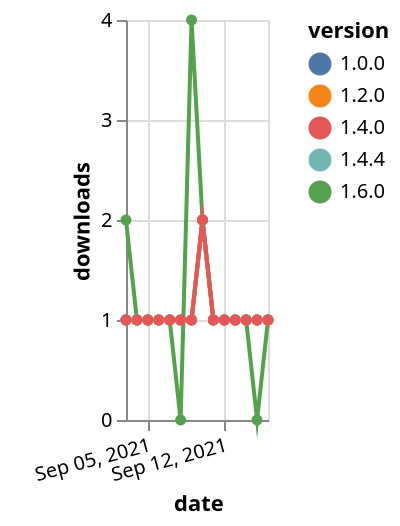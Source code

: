 {"$schema": "https://vega.github.io/schema/vega-lite/v5.json", "description": "A simple bar chart with embedded data.", "data": {"values": [{"date": "2021-09-03", "total": 128, "delta": 2, "version": "1.6.0"}, {"date": "2021-09-04", "total": 129, "delta": 1, "version": "1.6.0"}, {"date": "2021-09-05", "total": 130, "delta": 1, "version": "1.6.0"}, {"date": "2021-09-06", "total": 131, "delta": 1, "version": "1.6.0"}, {"date": "2021-09-07", "total": 132, "delta": 1, "version": "1.6.0"}, {"date": "2021-09-08", "total": 132, "delta": 0, "version": "1.6.0"}, {"date": "2021-09-09", "total": 136, "delta": 4, "version": "1.6.0"}, {"date": "2021-09-10", "total": 138, "delta": 2, "version": "1.6.0"}, {"date": "2021-09-11", "total": 139, "delta": 1, "version": "1.6.0"}, {"date": "2021-09-12", "total": 140, "delta": 1, "version": "1.6.0"}, {"date": "2021-09-13", "total": 141, "delta": 1, "version": "1.6.0"}, {"date": "2021-09-14", "total": 142, "delta": 1, "version": "1.6.0"}, {"date": "2021-09-15", "total": 142, "delta": 0, "version": "1.6.0"}, {"date": "2021-09-16", "total": 143, "delta": 1, "version": "1.6.0"}, {"date": "2021-09-03", "total": 138, "delta": 1, "version": "1.4.4"}, {"date": "2021-09-04", "total": 139, "delta": 1, "version": "1.4.4"}, {"date": "2021-09-05", "total": 140, "delta": 1, "version": "1.4.4"}, {"date": "2021-09-06", "total": 141, "delta": 1, "version": "1.4.4"}, {"date": "2021-09-07", "total": 142, "delta": 1, "version": "1.4.4"}, {"date": "2021-09-08", "total": 143, "delta": 1, "version": "1.4.4"}, {"date": "2021-09-09", "total": 144, "delta": 1, "version": "1.4.4"}, {"date": "2021-09-10", "total": 146, "delta": 2, "version": "1.4.4"}, {"date": "2021-09-11", "total": 147, "delta": 1, "version": "1.4.4"}, {"date": "2021-09-12", "total": 148, "delta": 1, "version": "1.4.4"}, {"date": "2021-09-13", "total": 149, "delta": 1, "version": "1.4.4"}, {"date": "2021-09-14", "total": 150, "delta": 1, "version": "1.4.4"}, {"date": "2021-09-15", "total": 151, "delta": 1, "version": "1.4.4"}, {"date": "2021-09-16", "total": 152, "delta": 1, "version": "1.4.4"}, {"date": "2021-09-03", "total": 194, "delta": 1, "version": "1.0.0"}, {"date": "2021-09-04", "total": 195, "delta": 1, "version": "1.0.0"}, {"date": "2021-09-05", "total": 196, "delta": 1, "version": "1.0.0"}, {"date": "2021-09-06", "total": 197, "delta": 1, "version": "1.0.0"}, {"date": "2021-09-07", "total": 198, "delta": 1, "version": "1.0.0"}, {"date": "2021-09-08", "total": 199, "delta": 1, "version": "1.0.0"}, {"date": "2021-09-09", "total": 200, "delta": 1, "version": "1.0.0"}, {"date": "2021-09-10", "total": 202, "delta": 2, "version": "1.0.0"}, {"date": "2021-09-11", "total": 203, "delta": 1, "version": "1.0.0"}, {"date": "2021-09-12", "total": 204, "delta": 1, "version": "1.0.0"}, {"date": "2021-09-13", "total": 205, "delta": 1, "version": "1.0.0"}, {"date": "2021-09-14", "total": 206, "delta": 1, "version": "1.0.0"}, {"date": "2021-09-15", "total": 207, "delta": 1, "version": "1.0.0"}, {"date": "2021-09-16", "total": 208, "delta": 1, "version": "1.0.0"}, {"date": "2021-09-03", "total": 173, "delta": 1, "version": "1.2.0"}, {"date": "2021-09-04", "total": 174, "delta": 1, "version": "1.2.0"}, {"date": "2021-09-05", "total": 175, "delta": 1, "version": "1.2.0"}, {"date": "2021-09-06", "total": 176, "delta": 1, "version": "1.2.0"}, {"date": "2021-09-07", "total": 177, "delta": 1, "version": "1.2.0"}, {"date": "2021-09-08", "total": 178, "delta": 1, "version": "1.2.0"}, {"date": "2021-09-09", "total": 179, "delta": 1, "version": "1.2.0"}, {"date": "2021-09-10", "total": 181, "delta": 2, "version": "1.2.0"}, {"date": "2021-09-11", "total": 182, "delta": 1, "version": "1.2.0"}, {"date": "2021-09-12", "total": 183, "delta": 1, "version": "1.2.0"}, {"date": "2021-09-13", "total": 184, "delta": 1, "version": "1.2.0"}, {"date": "2021-09-14", "total": 185, "delta": 1, "version": "1.2.0"}, {"date": "2021-09-15", "total": 186, "delta": 1, "version": "1.2.0"}, {"date": "2021-09-16", "total": 187, "delta": 1, "version": "1.2.0"}, {"date": "2021-09-03", "total": 156, "delta": 1, "version": "1.4.0"}, {"date": "2021-09-04", "total": 157, "delta": 1, "version": "1.4.0"}, {"date": "2021-09-05", "total": 158, "delta": 1, "version": "1.4.0"}, {"date": "2021-09-06", "total": 159, "delta": 1, "version": "1.4.0"}, {"date": "2021-09-07", "total": 160, "delta": 1, "version": "1.4.0"}, {"date": "2021-09-08", "total": 161, "delta": 1, "version": "1.4.0"}, {"date": "2021-09-09", "total": 162, "delta": 1, "version": "1.4.0"}, {"date": "2021-09-10", "total": 164, "delta": 2, "version": "1.4.0"}, {"date": "2021-09-11", "total": 165, "delta": 1, "version": "1.4.0"}, {"date": "2021-09-12", "total": 166, "delta": 1, "version": "1.4.0"}, {"date": "2021-09-13", "total": 167, "delta": 1, "version": "1.4.0"}, {"date": "2021-09-14", "total": 168, "delta": 1, "version": "1.4.0"}, {"date": "2021-09-15", "total": 169, "delta": 1, "version": "1.4.0"}, {"date": "2021-09-16", "total": 170, "delta": 1, "version": "1.4.0"}]}, "width": "container", "mark": {"type": "line", "point": {"filled": true}}, "encoding": {"x": {"field": "date", "type": "temporal", "timeUnit": "yearmonthdate", "title": "date", "axis": {"labelAngle": -15}}, "y": {"field": "delta", "type": "quantitative", "title": "downloads"}, "color": {"field": "version", "type": "nominal"}, "tooltip": {"field": "delta"}}}